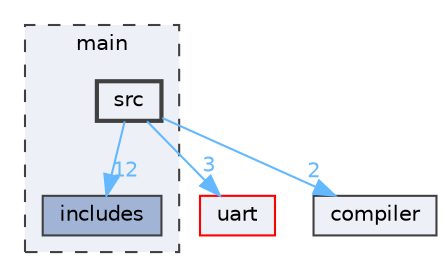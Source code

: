 digraph "main/src"
{
 // LATEX_PDF_SIZE
  bgcolor="transparent";
  edge [fontname=Helvetica,fontsize=10,labelfontname=Helvetica,labelfontsize=10];
  node [fontname=Helvetica,fontsize=10,shape=box,height=0.2,width=0.4];
  compound=true
  subgraph clusterdir_5c982d53a68cdbcd421152b4020263a9 {
    graph [ bgcolor="#edf0f7", pencolor="grey25", label="main", fontname=Helvetica,fontsize=10 style="filled,dashed", URL="dir_5c982d53a68cdbcd421152b4020263a9.html",tooltip=""]
  dir_db31b9287fafb10e4b6f78d3edb5f2f6 [label="includes", fillcolor="#a2b4d6", color="grey25", style="filled", URL="dir_db31b9287fafb10e4b6f78d3edb5f2f6.html",tooltip=""];
  dir_2101cd0b22112584ff59816a4bc911f7 [label="src", fillcolor="#edf0f7", color="grey25", style="filled,bold", URL="dir_2101cd0b22112584ff59816a4bc911f7.html",tooltip=""];
  }
  dir_43ad556cc113861ad71aa7c6f25342a2 [label="uart", fillcolor="#edf0f7", color="red", style="filled", URL="dir_43ad556cc113861ad71aa7c6f25342a2.html",tooltip=""];
  dir_e955afc72e8af59637c9070b8690ff98 [label="compiler", fillcolor="#edf0f7", color="grey25", style="filled", URL="dir_e955afc72e8af59637c9070b8690ff98.html",tooltip=""];
  dir_2101cd0b22112584ff59816a4bc911f7->dir_43ad556cc113861ad71aa7c6f25342a2 [headlabel="3", labeldistance=1.5 headhref="dir_000004_000006.html" href="dir_000004_000006.html" color="steelblue1" fontcolor="steelblue1"];
  dir_2101cd0b22112584ff59816a4bc911f7->dir_db31b9287fafb10e4b6f78d3edb5f2f6 [headlabel="12", labeldistance=1.5 headhref="dir_000004_000002.html" href="dir_000004_000002.html" color="steelblue1" fontcolor="steelblue1"];
  dir_2101cd0b22112584ff59816a4bc911f7->dir_e955afc72e8af59637c9070b8690ff98 [headlabel="2", labeldistance=1.5 headhref="dir_000004_000000.html" href="dir_000004_000000.html" color="steelblue1" fontcolor="steelblue1"];
}

